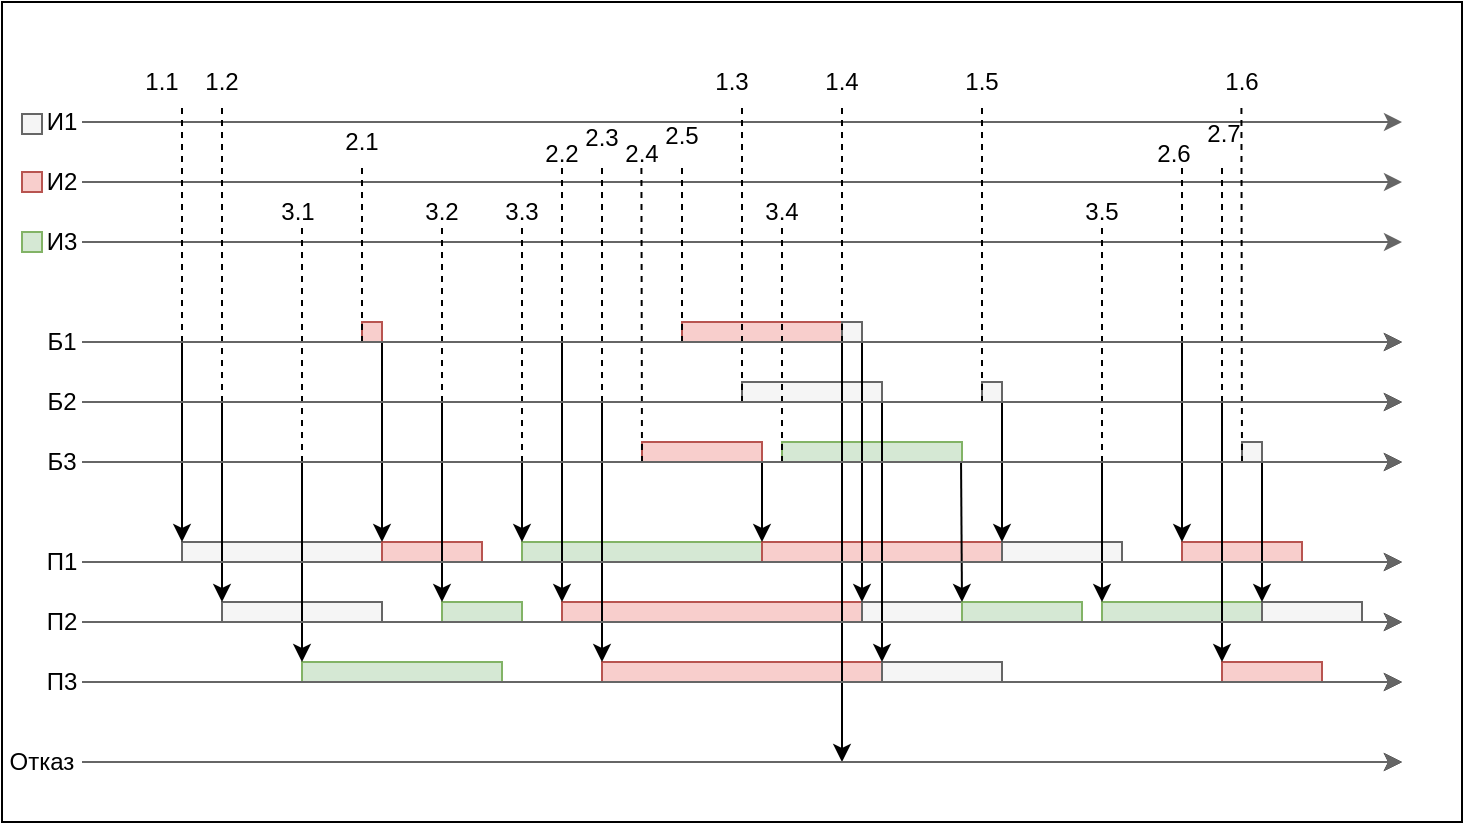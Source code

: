 <mxfile version="13.1.11" type="google"><diagram id="P4KelBFsb7Eq7L1B6fY-" name="Page-1"><mxGraphModel dx="1038" dy="548" grid="1" gridSize="10" guides="1" tooltips="1" connect="1" arrows="1" fold="1" page="1" pageScale="1" pageWidth="850" pageHeight="1100" math="0" shadow="0"><root><mxCell id="0"/><mxCell id="1" parent="0"/><mxCell id="coFmP9_aXo-xj6HqGYXJ-178" value="" style="rounded=0;whiteSpace=wrap;html=1;shadow=0;glass=0;comic=0;gradientColor=none;" vertex="1" parent="1"><mxGeometry x="40" y="420" width="730" height="410" as="geometry"/></mxCell><mxCell id="coFmP9_aXo-xj6HqGYXJ-79" value="" style="rounded=0;whiteSpace=wrap;html=1;fillColor=#f8cecc;strokeColor=#b85450;" vertex="1" parent="1"><mxGeometry x="340" y="750" width="140" height="10" as="geometry"/></mxCell><mxCell id="coFmP9_aXo-xj6HqGYXJ-73" value="" style="rounded=0;whiteSpace=wrap;html=1;fillColor=#f8cecc;strokeColor=#b85450;" vertex="1" parent="1"><mxGeometry x="320" y="720" width="150" height="10" as="geometry"/></mxCell><mxCell id="coFmP9_aXo-xj6HqGYXJ-66" value="" style="rounded=0;whiteSpace=wrap;html=1;fillColor=#d5e8d4;strokeColor=#82b366;" vertex="1" parent="1"><mxGeometry x="300" y="690" width="120" height="10" as="geometry"/></mxCell><mxCell id="coFmP9_aXo-xj6HqGYXJ-25" value="" style="rounded=0;whiteSpace=wrap;html=1;fillColor=#f5f5f5;strokeColor=#666666;fontColor=#333333;shadow=0;glass=0;comic=0;gradientColor=none;" vertex="1" parent="1"><mxGeometry x="130" y="690" width="100" height="10" as="geometry"/></mxCell><mxCell id="coFmP9_aXo-xj6HqGYXJ-83" value="" style="rounded=0;whiteSpace=wrap;html=1;fillColor=#f8cecc;strokeColor=#b85450;" vertex="1" parent="1"><mxGeometry x="380" y="580" width="80" height="10" as="geometry"/></mxCell><mxCell id="coFmP9_aXo-xj6HqGYXJ-97" value="" style="rounded=0;whiteSpace=wrap;html=1;fillColor=#f5f5f5;strokeColor=#666666;fontColor=#333333;" vertex="1" parent="1"><mxGeometry x="460" y="580" width="10" height="10" as="geometry"/></mxCell><mxCell id="coFmP9_aXo-xj6HqGYXJ-89" value="" style="rounded=0;whiteSpace=wrap;html=1;fillColor=#f5f5f5;strokeColor=#666666;fontColor=#333333;" vertex="1" parent="1"><mxGeometry x="410" y="610" width="70" height="10" as="geometry"/></mxCell><mxCell id="coFmP9_aXo-xj6HqGYXJ-113" value="" style="rounded=0;whiteSpace=wrap;html=1;fillColor=#f5f5f5;strokeColor=#666666;fontColor=#333333;" vertex="1" parent="1"><mxGeometry x="530" y="610" width="10" height="10" as="geometry"/></mxCell><mxCell id="coFmP9_aXo-xj6HqGYXJ-80" value="" style="rounded=0;whiteSpace=wrap;html=1;fillColor=#f8cecc;strokeColor=#b85450;" vertex="1" parent="1"><mxGeometry x="360" y="640" width="60" height="10" as="geometry"/></mxCell><mxCell id="coFmP9_aXo-xj6HqGYXJ-119" value="" style="rounded=0;whiteSpace=wrap;html=1;fillColor=#d5e8d4;strokeColor=#82b366;" vertex="1" parent="1"><mxGeometry x="430" y="640" width="90" height="10" as="geometry"/></mxCell><mxCell id="coFmP9_aXo-xj6HqGYXJ-132" value="" style="rounded=0;whiteSpace=wrap;html=1;fillColor=#f5f5f5;strokeColor=#666666;fontColor=#333333;" vertex="1" parent="1"><mxGeometry x="660" y="640" width="10" height="10" as="geometry"/></mxCell><mxCell id="coFmP9_aXo-xj6HqGYXJ-91" value="" style="rounded=0;whiteSpace=wrap;html=1;fillColor=#f8cecc;strokeColor=#b85450;" vertex="1" parent="1"><mxGeometry x="420" y="690" width="120" height="10" as="geometry"/></mxCell><mxCell id="coFmP9_aXo-xj6HqGYXJ-102" value="" style="rounded=0;whiteSpace=wrap;html=1;fillColor=#f5f5f5;strokeColor=#666666;fontColor=#333333;" vertex="1" parent="1"><mxGeometry x="470" y="720" width="50" height="10" as="geometry"/></mxCell><mxCell id="coFmP9_aXo-xj6HqGYXJ-110" value="" style="rounded=0;whiteSpace=wrap;html=1;fillColor=#d5e8d4;strokeColor=#82b366;" vertex="1" parent="1"><mxGeometry x="520" y="720" width="60" height="10" as="geometry"/></mxCell><mxCell id="coFmP9_aXo-xj6HqGYXJ-134" value="" style="rounded=0;whiteSpace=wrap;html=1;fillColor=#f5f5f5;strokeColor=#666666;fontColor=#333333;" vertex="1" parent="1"><mxGeometry x="540" y="690" width="60" height="10" as="geometry"/></mxCell><mxCell id="coFmP9_aXo-xj6HqGYXJ-122" value="" style="rounded=0;whiteSpace=wrap;html=1;fillColor=#f8cecc;strokeColor=#b85450;" vertex="1" parent="1"><mxGeometry x="630" y="690" width="60" height="10" as="geometry"/></mxCell><mxCell id="coFmP9_aXo-xj6HqGYXJ-93" value="" style="rounded=0;whiteSpace=wrap;html=1;fillColor=#d5e8d4;strokeColor=#82b366;" vertex="1" parent="1"><mxGeometry x="590" y="720" width="80" height="10" as="geometry"/></mxCell><mxCell id="coFmP9_aXo-xj6HqGYXJ-115" value="" style="rounded=0;whiteSpace=wrap;html=1;fillColor=#f5f5f5;strokeColor=#666666;fontColor=#333333;" vertex="1" parent="1"><mxGeometry x="670" y="720" width="50" height="10" as="geometry"/></mxCell><mxCell id="coFmP9_aXo-xj6HqGYXJ-125" value="" style="rounded=0;whiteSpace=wrap;html=1;fillColor=#f8cecc;strokeColor=#b85450;" vertex="1" parent="1"><mxGeometry x="650" y="750" width="50" height="10" as="geometry"/></mxCell><mxCell id="coFmP9_aXo-xj6HqGYXJ-105" value="" style="rounded=0;whiteSpace=wrap;html=1;fillColor=#f5f5f5;strokeColor=#666666;fontColor=#333333;" vertex="1" parent="1"><mxGeometry x="480" y="750" width="60" height="10" as="geometry"/></mxCell><mxCell id="coFmP9_aXo-xj6HqGYXJ-36" value="" style="rounded=0;whiteSpace=wrap;html=1;fillColor=#d5e8d4;strokeColor=#82b366;" vertex="1" parent="1"><mxGeometry x="190" y="750" width="100" height="10" as="geometry"/></mxCell><mxCell id="coFmP9_aXo-xj6HqGYXJ-62" value="" style="rounded=0;whiteSpace=wrap;html=1;fillColor=#d5e8d4;strokeColor=#82b366;" vertex="1" parent="1"><mxGeometry x="260" y="720" width="40" height="10" as="geometry"/></mxCell><mxCell id="coFmP9_aXo-xj6HqGYXJ-56" value="" style="rounded=0;whiteSpace=wrap;html=1;fillColor=#f8cecc;strokeColor=#b85450;shadow=0;" vertex="1" parent="1"><mxGeometry x="230" y="690" width="50" height="10" as="geometry"/></mxCell><mxCell id="coFmP9_aXo-xj6HqGYXJ-31" value="" style="rounded=0;whiteSpace=wrap;html=1;fillColor=#f5f5f5;strokeColor=#666666;fontColor=#333333;" vertex="1" parent="1"><mxGeometry x="150" y="720" width="80" height="10" as="geometry"/></mxCell><mxCell id="coFmP9_aXo-xj6HqGYXJ-48" value="" style="rounded=0;whiteSpace=wrap;html=1;fillColor=#f8cecc;strokeColor=#b85450;" vertex="1" parent="1"><mxGeometry x="220" y="580" width="10" height="10" as="geometry"/></mxCell><mxCell id="coFmP9_aXo-xj6HqGYXJ-2" value="" style="endArrow=classic;html=1;strokeColor=#666666;" edge="1" parent="1"><mxGeometry width="50" height="50" relative="1" as="geometry"><mxPoint x="80" y="480" as="sourcePoint"/><mxPoint x="740" y="480" as="targetPoint"/></mxGeometry></mxCell><mxCell id="coFmP9_aXo-xj6HqGYXJ-3" value="" style="endArrow=classic;html=1;strokeColor=#666666;" edge="1" parent="1"><mxGeometry width="50" height="50" relative="1" as="geometry"><mxPoint x="80" y="510" as="sourcePoint"/><mxPoint x="740" y="510" as="targetPoint"/></mxGeometry></mxCell><mxCell id="coFmP9_aXo-xj6HqGYXJ-4" value="" style="endArrow=classic;html=1;strokeColor=#666666;" edge="1" parent="1"><mxGeometry width="50" height="50" relative="1" as="geometry"><mxPoint x="80" y="540" as="sourcePoint"/><mxPoint x="740" y="540" as="targetPoint"/></mxGeometry></mxCell><mxCell id="coFmP9_aXo-xj6HqGYXJ-5" value="" style="endArrow=classic;html=1;" edge="1" parent="1"><mxGeometry width="50" height="50" relative="1" as="geometry"><mxPoint x="80" y="590" as="sourcePoint"/><mxPoint x="740" y="590" as="targetPoint"/></mxGeometry></mxCell><mxCell id="coFmP9_aXo-xj6HqGYXJ-6" value="" style="endArrow=classic;html=1;" edge="1" parent="1"><mxGeometry width="50" height="50" relative="1" as="geometry"><mxPoint x="80" y="620" as="sourcePoint"/><mxPoint x="740" y="620" as="targetPoint"/></mxGeometry></mxCell><mxCell id="coFmP9_aXo-xj6HqGYXJ-7" value="" style="endArrow=classic;html=1;" edge="1" parent="1"><mxGeometry width="50" height="50" relative="1" as="geometry"><mxPoint x="80" y="650" as="sourcePoint"/><mxPoint x="740" y="650" as="targetPoint"/></mxGeometry></mxCell><mxCell id="coFmP9_aXo-xj6HqGYXJ-8" value="" style="endArrow=classic;html=1;" edge="1" parent="1"><mxGeometry width="50" height="50" relative="1" as="geometry"><mxPoint x="80" y="700" as="sourcePoint"/><mxPoint x="740" y="700" as="targetPoint"/></mxGeometry></mxCell><mxCell id="coFmP9_aXo-xj6HqGYXJ-9" value="" style="endArrow=classic;html=1;" edge="1" parent="1"><mxGeometry width="50" height="50" relative="1" as="geometry"><mxPoint x="80" y="730" as="sourcePoint"/><mxPoint x="740" y="730" as="targetPoint"/></mxGeometry></mxCell><mxCell id="coFmP9_aXo-xj6HqGYXJ-10" value="" style="endArrow=classic;html=1;" edge="1" parent="1"><mxGeometry width="50" height="50" relative="1" as="geometry"><mxPoint x="80" y="760" as="sourcePoint"/><mxPoint x="740" y="760" as="targetPoint"/></mxGeometry></mxCell><mxCell id="coFmP9_aXo-xj6HqGYXJ-11" value="" style="endArrow=classic;html=1;" edge="1" parent="1"><mxGeometry width="50" height="50" relative="1" as="geometry"><mxPoint x="80" y="800" as="sourcePoint"/><mxPoint x="740" y="800" as="targetPoint"/></mxGeometry></mxCell><mxCell id="coFmP9_aXo-xj6HqGYXJ-12" value="И1" style="text;html=1;strokeColor=none;fillColor=none;align=center;verticalAlign=middle;whiteSpace=wrap;rounded=0;" vertex="1" parent="1"><mxGeometry x="50" y="470" width="40" height="20" as="geometry"/></mxCell><mxCell id="coFmP9_aXo-xj6HqGYXJ-13" value="И2" style="text;html=1;strokeColor=none;fillColor=none;align=center;verticalAlign=middle;whiteSpace=wrap;rounded=0;" vertex="1" parent="1"><mxGeometry x="50" y="500" width="40" height="20" as="geometry"/></mxCell><mxCell id="coFmP9_aXo-xj6HqGYXJ-14" value="И3" style="text;html=1;strokeColor=none;fillColor=none;align=center;verticalAlign=middle;whiteSpace=wrap;rounded=0;" vertex="1" parent="1"><mxGeometry x="50" y="530" width="40" height="20" as="geometry"/></mxCell><mxCell id="coFmP9_aXo-xj6HqGYXJ-15" value="Б1" style="text;html=1;strokeColor=none;fillColor=none;align=center;verticalAlign=middle;whiteSpace=wrap;rounded=0;" vertex="1" parent="1"><mxGeometry x="50" y="580" width="40" height="20" as="geometry"/></mxCell><mxCell id="coFmP9_aXo-xj6HqGYXJ-16" value="Б2" style="text;html=1;strokeColor=none;fillColor=none;align=center;verticalAlign=middle;whiteSpace=wrap;rounded=0;" vertex="1" parent="1"><mxGeometry x="50" y="610" width="40" height="20" as="geometry"/></mxCell><mxCell id="coFmP9_aXo-xj6HqGYXJ-17" value="Б3" style="text;html=1;strokeColor=none;fillColor=none;align=center;verticalAlign=middle;whiteSpace=wrap;rounded=0;" vertex="1" parent="1"><mxGeometry x="50" y="640" width="40" height="20" as="geometry"/></mxCell><mxCell id="coFmP9_aXo-xj6HqGYXJ-18" value="П1" style="text;html=1;strokeColor=none;fillColor=none;align=center;verticalAlign=middle;whiteSpace=wrap;rounded=0;" vertex="1" parent="1"><mxGeometry x="50" y="690" width="40" height="20" as="geometry"/></mxCell><mxCell id="coFmP9_aXo-xj6HqGYXJ-19" value="П2" style="text;html=1;strokeColor=none;fillColor=none;align=center;verticalAlign=middle;whiteSpace=wrap;rounded=0;" vertex="1" parent="1"><mxGeometry x="50" y="720" width="40" height="20" as="geometry"/></mxCell><mxCell id="coFmP9_aXo-xj6HqGYXJ-20" value="П3" style="text;html=1;strokeColor=none;fillColor=none;align=center;verticalAlign=middle;whiteSpace=wrap;rounded=0;" vertex="1" parent="1"><mxGeometry x="50" y="750" width="40" height="20" as="geometry"/></mxCell><mxCell id="coFmP9_aXo-xj6HqGYXJ-22" value="Отказ" style="text;html=1;strokeColor=none;fillColor=none;align=center;verticalAlign=middle;whiteSpace=wrap;rounded=0;" vertex="1" parent="1"><mxGeometry x="40" y="790" width="40" height="20" as="geometry"/></mxCell><mxCell id="coFmP9_aXo-xj6HqGYXJ-23" value="" style="endArrow=none;dashed=1;html=1;" edge="1" parent="1"><mxGeometry width="50" height="50" relative="1" as="geometry"><mxPoint x="130" y="590" as="sourcePoint"/><mxPoint x="130" y="470" as="targetPoint"/></mxGeometry></mxCell><mxCell id="coFmP9_aXo-xj6HqGYXJ-24" value="" style="endArrow=classic;html=1;" edge="1" parent="1"><mxGeometry width="50" height="50" relative="1" as="geometry"><mxPoint x="130" y="590" as="sourcePoint"/><mxPoint x="130" y="690" as="targetPoint"/></mxGeometry></mxCell><mxCell id="coFmP9_aXo-xj6HqGYXJ-33" value="" style="endArrow=classic;html=1;entryX=0;entryY=0;entryDx=0;entryDy=0;" edge="1" parent="1" target="coFmP9_aXo-xj6HqGYXJ-31"><mxGeometry width="50" height="50" relative="1" as="geometry"><mxPoint x="150.0" y="620" as="sourcePoint"/><mxPoint x="150.0" y="730" as="targetPoint"/></mxGeometry></mxCell><mxCell id="coFmP9_aXo-xj6HqGYXJ-34" value="" style="endArrow=none;dashed=1;html=1;" edge="1" parent="1"><mxGeometry width="50" height="50" relative="1" as="geometry"><mxPoint x="150.0" y="620" as="sourcePoint"/><mxPoint x="150" y="470" as="targetPoint"/></mxGeometry></mxCell><mxCell id="coFmP9_aXo-xj6HqGYXJ-35" value="" style="endArrow=none;dashed=1;html=1;" edge="1" parent="1"><mxGeometry width="50" height="50" relative="1" as="geometry"><mxPoint x="190" y="650" as="sourcePoint"/><mxPoint x="190.0" y="530" as="targetPoint"/></mxGeometry></mxCell><mxCell id="coFmP9_aXo-xj6HqGYXJ-46" value="" style="endArrow=classic;html=1;" edge="1" parent="1"><mxGeometry width="50" height="50" relative="1" as="geometry"><mxPoint x="190.0" y="650" as="sourcePoint"/><mxPoint x="190" y="750" as="targetPoint"/></mxGeometry></mxCell><mxCell id="coFmP9_aXo-xj6HqGYXJ-47" value="" style="endArrow=none;dashed=1;html=1;" edge="1" parent="1"><mxGeometry width="50" height="50" relative="1" as="geometry"><mxPoint x="220" y="590" as="sourcePoint"/><mxPoint x="220" y="500" as="targetPoint"/></mxGeometry></mxCell><mxCell id="coFmP9_aXo-xj6HqGYXJ-53" value="" style="endArrow=classic;html=1;" edge="1" parent="1"><mxGeometry width="50" height="50" relative="1" as="geometry"><mxPoint x="230" y="590" as="sourcePoint"/><mxPoint x="230" y="690" as="targetPoint"/></mxGeometry></mxCell><mxCell id="coFmP9_aXo-xj6HqGYXJ-59" value="" style="endArrow=none;dashed=1;html=1;" edge="1" parent="1"><mxGeometry width="50" height="50" relative="1" as="geometry"><mxPoint x="260" y="620" as="sourcePoint"/><mxPoint x="260" y="530" as="targetPoint"/></mxGeometry></mxCell><mxCell id="coFmP9_aXo-xj6HqGYXJ-61" value="" style="endArrow=classic;html=1;entryX=0;entryY=0;entryDx=0;entryDy=0;" edge="1" parent="1" target="coFmP9_aXo-xj6HqGYXJ-62"><mxGeometry width="50" height="50" relative="1" as="geometry"><mxPoint x="260.0" y="620" as="sourcePoint"/><mxPoint x="260.0" y="730" as="targetPoint"/></mxGeometry></mxCell><mxCell id="coFmP9_aXo-xj6HqGYXJ-64" value="" style="endArrow=none;dashed=1;html=1;" edge="1" parent="1"><mxGeometry width="50" height="50" relative="1" as="geometry"><mxPoint x="300" y="650" as="sourcePoint"/><mxPoint x="300" y="530" as="targetPoint"/></mxGeometry></mxCell><mxCell id="coFmP9_aXo-xj6HqGYXJ-65" value="" style="endArrow=classic;html=1;" edge="1" parent="1"><mxGeometry width="50" height="50" relative="1" as="geometry"><mxPoint x="300" y="650" as="sourcePoint"/><mxPoint x="300" y="690" as="targetPoint"/></mxGeometry></mxCell><mxCell id="coFmP9_aXo-xj6HqGYXJ-67" value="" style="endArrow=none;dashed=1;html=1;" edge="1" parent="1"><mxGeometry width="50" height="50" relative="1" as="geometry"><mxPoint x="320" y="590" as="sourcePoint"/><mxPoint x="320" y="500" as="targetPoint"/></mxGeometry></mxCell><mxCell id="coFmP9_aXo-xj6HqGYXJ-68" value="" style="endArrow=none;dashed=1;html=1;" edge="1" parent="1"><mxGeometry width="50" height="50" relative="1" as="geometry"><mxPoint x="340" y="620" as="sourcePoint"/><mxPoint x="340" y="500" as="targetPoint"/></mxGeometry></mxCell><mxCell id="coFmP9_aXo-xj6HqGYXJ-69" value="" style="endArrow=none;dashed=1;html=1;" edge="1" parent="1"><mxGeometry width="50" height="50" relative="1" as="geometry"><mxPoint x="360" y="650" as="sourcePoint"/><mxPoint x="359.71" y="500" as="targetPoint"/></mxGeometry></mxCell><mxCell id="coFmP9_aXo-xj6HqGYXJ-70" value="" style="endArrow=none;dashed=1;html=1;" edge="1" parent="1"><mxGeometry width="50" height="50" relative="1" as="geometry"><mxPoint x="380" y="590" as="sourcePoint"/><mxPoint x="380" y="500" as="targetPoint"/></mxGeometry></mxCell><mxCell id="coFmP9_aXo-xj6HqGYXJ-71" value="" style="endArrow=classic;html=1;" edge="1" parent="1"><mxGeometry width="50" height="50" relative="1" as="geometry"><mxPoint x="320" y="590" as="sourcePoint"/><mxPoint x="320" y="720" as="targetPoint"/></mxGeometry></mxCell><mxCell id="coFmP9_aXo-xj6HqGYXJ-72" value="" style="endArrow=classic;html=1;" edge="1" parent="1"><mxGeometry width="50" height="50" relative="1" as="geometry"><mxPoint x="340" y="620" as="sourcePoint"/><mxPoint x="340" y="750" as="targetPoint"/></mxGeometry></mxCell><mxCell id="coFmP9_aXo-xj6HqGYXJ-85" value="" style="endArrow=none;dashed=1;html=1;" edge="1" parent="1"><mxGeometry width="50" height="50" relative="1" as="geometry"><mxPoint x="410" y="620" as="sourcePoint"/><mxPoint x="410" y="470" as="targetPoint"/></mxGeometry></mxCell><mxCell id="coFmP9_aXo-xj6HqGYXJ-90" value="" style="endArrow=classic;html=1;" edge="1" parent="1"><mxGeometry width="50" height="50" relative="1" as="geometry"><mxPoint x="420" y="650" as="sourcePoint"/><mxPoint x="420" y="690" as="targetPoint"/></mxGeometry></mxCell><mxCell id="coFmP9_aXo-xj6HqGYXJ-92" value="" style="endArrow=none;dashed=1;html=1;" edge="1" parent="1"><mxGeometry width="50" height="50" relative="1" as="geometry"><mxPoint x="430" y="650" as="sourcePoint"/><mxPoint x="430" y="530" as="targetPoint"/></mxGeometry></mxCell><mxCell id="coFmP9_aXo-xj6HqGYXJ-96" value="" style="endArrow=none;dashed=1;html=1;exitX=1;exitY=1;exitDx=0;exitDy=0;" edge="1" parent="1" source="coFmP9_aXo-xj6HqGYXJ-83"><mxGeometry width="50" height="50" relative="1" as="geometry"><mxPoint x="460" y="570" as="sourcePoint"/><mxPoint x="460" y="470" as="targetPoint"/></mxGeometry></mxCell><mxCell id="coFmP9_aXo-xj6HqGYXJ-99" value="" style="endArrow=classic;html=1;" edge="1" parent="1"><mxGeometry width="50" height="50" relative="1" as="geometry"><mxPoint x="460" y="590" as="sourcePoint"/><mxPoint x="460" y="800" as="targetPoint"/></mxGeometry></mxCell><mxCell id="coFmP9_aXo-xj6HqGYXJ-101" value="" style="endArrow=classic;html=1;" edge="1" parent="1"><mxGeometry width="50" height="50" relative="1" as="geometry"><mxPoint x="470" y="590" as="sourcePoint"/><mxPoint x="470" y="720" as="targetPoint"/></mxGeometry></mxCell><mxCell id="coFmP9_aXo-xj6HqGYXJ-104" value="" style="endArrow=classic;html=1;" edge="1" parent="1"><mxGeometry width="50" height="50" relative="1" as="geometry"><mxPoint x="480" y="620" as="sourcePoint"/><mxPoint x="480" y="750" as="targetPoint"/></mxGeometry></mxCell><mxCell id="coFmP9_aXo-xj6HqGYXJ-108" value="" style="endArrow=none;dashed=1;html=1;" edge="1" parent="1"><mxGeometry width="50" height="50" relative="1" as="geometry"><mxPoint x="530" y="620" as="sourcePoint"/><mxPoint x="530" y="470" as="targetPoint"/></mxGeometry></mxCell><mxCell id="coFmP9_aXo-xj6HqGYXJ-107" value="" style="endArrow=classic;html=1;" edge="1" parent="1"><mxGeometry width="50" height="50" relative="1" as="geometry"><mxPoint x="519.52" y="650" as="sourcePoint"/><mxPoint x="520" y="720" as="targetPoint"/></mxGeometry></mxCell><mxCell id="coFmP9_aXo-xj6HqGYXJ-112" value="" style="endArrow=classic;html=1;" edge="1" parent="1" target="coFmP9_aXo-xj6HqGYXJ-113"><mxGeometry width="50" height="50" relative="1" as="geometry"><mxPoint x="530" y="620" as="sourcePoint"/><mxPoint x="530" y="620" as="targetPoint"/></mxGeometry></mxCell><mxCell id="coFmP9_aXo-xj6HqGYXJ-114" value="" style="endArrow=classic;html=1;" edge="1" parent="1"><mxGeometry width="50" height="50" relative="1" as="geometry"><mxPoint x="540.0" y="620" as="sourcePoint"/><mxPoint x="540" y="690" as="targetPoint"/></mxGeometry></mxCell><mxCell id="coFmP9_aXo-xj6HqGYXJ-117" value="" style="endArrow=none;dashed=1;html=1;" edge="1" parent="1"><mxGeometry width="50" height="50" relative="1" as="geometry"><mxPoint x="590" y="650" as="sourcePoint"/><mxPoint x="590" y="530" as="targetPoint"/></mxGeometry></mxCell><mxCell id="coFmP9_aXo-xj6HqGYXJ-118" value="" style="endArrow=classic;html=1;" edge="1" parent="1"><mxGeometry width="50" height="50" relative="1" as="geometry"><mxPoint x="590" y="650" as="sourcePoint"/><mxPoint x="590" y="720" as="targetPoint"/></mxGeometry></mxCell><mxCell id="coFmP9_aXo-xj6HqGYXJ-120" value="" style="endArrow=none;dashed=1;html=1;" edge="1" parent="1"><mxGeometry width="50" height="50" relative="1" as="geometry"><mxPoint x="630" y="590" as="sourcePoint"/><mxPoint x="630" y="500" as="targetPoint"/></mxGeometry></mxCell><mxCell id="coFmP9_aXo-xj6HqGYXJ-121" value="" style="endArrow=classic;html=1;" edge="1" parent="1"><mxGeometry width="50" height="50" relative="1" as="geometry"><mxPoint x="630" y="590" as="sourcePoint"/><mxPoint x="630" y="690" as="targetPoint"/></mxGeometry></mxCell><mxCell id="coFmP9_aXo-xj6HqGYXJ-123" value="" style="endArrow=none;dashed=1;html=1;" edge="1" parent="1"><mxGeometry width="50" height="50" relative="1" as="geometry"><mxPoint x="650" y="620" as="sourcePoint"/><mxPoint x="650" y="500" as="targetPoint"/></mxGeometry></mxCell><mxCell id="coFmP9_aXo-xj6HqGYXJ-124" value="" style="endArrow=classic;html=1;" edge="1" parent="1"><mxGeometry width="50" height="50" relative="1" as="geometry"><mxPoint x="650" y="620" as="sourcePoint"/><mxPoint x="650" y="750" as="targetPoint"/></mxGeometry></mxCell><mxCell id="coFmP9_aXo-xj6HqGYXJ-126" value="" style="endArrow=none;dashed=1;html=1;" edge="1" parent="1"><mxGeometry width="50" height="50" relative="1" as="geometry"><mxPoint x="660" y="650" as="sourcePoint"/><mxPoint x="659.71" y="470" as="targetPoint"/></mxGeometry></mxCell><mxCell id="coFmP9_aXo-xj6HqGYXJ-133" value="" style="endArrow=classic;html=1;" edge="1" parent="1"><mxGeometry width="50" height="50" relative="1" as="geometry"><mxPoint x="670" y="650" as="sourcePoint"/><mxPoint x="670" y="720" as="targetPoint"/></mxGeometry></mxCell><mxCell id="coFmP9_aXo-xj6HqGYXJ-135" value="1.5" style="text;html=1;strokeColor=none;fillColor=none;align=center;verticalAlign=middle;whiteSpace=wrap;rounded=0;" vertex="1" parent="1"><mxGeometry x="510" y="450" width="40" height="20" as="geometry"/></mxCell><mxCell id="coFmP9_aXo-xj6HqGYXJ-136" value="1.3" style="text;html=1;strokeColor=none;fillColor=none;align=center;verticalAlign=middle;whiteSpace=wrap;rounded=0;" vertex="1" parent="1"><mxGeometry x="385" y="450" width="40" height="20" as="geometry"/></mxCell><mxCell id="coFmP9_aXo-xj6HqGYXJ-137" value="1.4" style="text;html=1;strokeColor=none;fillColor=none;align=center;verticalAlign=middle;whiteSpace=wrap;rounded=0;" vertex="1" parent="1"><mxGeometry x="440" y="450" width="40" height="20" as="geometry"/></mxCell><mxCell id="coFmP9_aXo-xj6HqGYXJ-139" value="1.1" style="text;html=1;strokeColor=none;fillColor=none;align=center;verticalAlign=middle;whiteSpace=wrap;rounded=0;" vertex="1" parent="1"><mxGeometry x="100" y="450" width="40" height="20" as="geometry"/></mxCell><mxCell id="coFmP9_aXo-xj6HqGYXJ-141" value="1.2" style="text;html=1;strokeColor=none;fillColor=none;align=center;verticalAlign=middle;whiteSpace=wrap;rounded=0;" vertex="1" parent="1"><mxGeometry x="130" y="450" width="40" height="20" as="geometry"/></mxCell><mxCell id="coFmP9_aXo-xj6HqGYXJ-143" value="1.6" style="text;html=1;strokeColor=none;fillColor=none;align=center;verticalAlign=middle;whiteSpace=wrap;rounded=0;" vertex="1" parent="1"><mxGeometry x="640" y="450" width="40" height="20" as="geometry"/></mxCell><mxCell id="coFmP9_aXo-xj6HqGYXJ-145" value="3.1" style="text;html=1;strokeColor=none;fillColor=none;align=center;verticalAlign=middle;whiteSpace=wrap;rounded=0;" vertex="1" parent="1"><mxGeometry x="168" y="515" width="40" height="20" as="geometry"/></mxCell><mxCell id="coFmP9_aXo-xj6HqGYXJ-147" value="3.2" style="text;html=1;strokeColor=none;fillColor=none;align=center;verticalAlign=middle;whiteSpace=wrap;rounded=0;" vertex="1" parent="1"><mxGeometry x="240" y="515" width="40" height="20" as="geometry"/></mxCell><mxCell id="coFmP9_aXo-xj6HqGYXJ-151" value="3.3" style="text;html=1;strokeColor=none;fillColor=none;align=center;verticalAlign=middle;whiteSpace=wrap;rounded=0;" vertex="1" parent="1"><mxGeometry x="280" y="515" width="40" height="20" as="geometry"/></mxCell><mxCell id="coFmP9_aXo-xj6HqGYXJ-152" value="3.4" style="text;html=1;strokeColor=none;fillColor=none;align=center;verticalAlign=middle;whiteSpace=wrap;rounded=0;" vertex="1" parent="1"><mxGeometry x="410" y="515" width="40" height="20" as="geometry"/></mxCell><mxCell id="coFmP9_aXo-xj6HqGYXJ-153" value="3.5" style="text;html=1;strokeColor=none;fillColor=none;align=center;verticalAlign=middle;whiteSpace=wrap;rounded=0;" vertex="1" parent="1"><mxGeometry x="570" y="515" width="40" height="20" as="geometry"/></mxCell><mxCell id="coFmP9_aXo-xj6HqGYXJ-154" value="2.1" style="text;html=1;strokeColor=none;fillColor=none;align=center;verticalAlign=middle;whiteSpace=wrap;rounded=0;" vertex="1" parent="1"><mxGeometry x="200" y="480" width="40" height="20" as="geometry"/></mxCell><mxCell id="coFmP9_aXo-xj6HqGYXJ-155" value="2.2" style="text;html=1;strokeColor=none;fillColor=none;align=center;verticalAlign=middle;whiteSpace=wrap;rounded=0;" vertex="1" parent="1"><mxGeometry x="300" y="486" width="40" height="20" as="geometry"/></mxCell><mxCell id="coFmP9_aXo-xj6HqGYXJ-156" value="2.3" style="text;html=1;strokeColor=none;fillColor=none;align=center;verticalAlign=middle;whiteSpace=wrap;rounded=0;" vertex="1" parent="1"><mxGeometry x="320" y="478" width="40" height="20" as="geometry"/></mxCell><mxCell id="coFmP9_aXo-xj6HqGYXJ-157" value="2.4" style="text;html=1;strokeColor=none;fillColor=none;align=center;verticalAlign=middle;whiteSpace=wrap;rounded=0;" vertex="1" parent="1"><mxGeometry x="340" y="486" width="40" height="20" as="geometry"/></mxCell><mxCell id="coFmP9_aXo-xj6HqGYXJ-158" value="2.5" style="text;html=1;strokeColor=none;fillColor=none;align=center;verticalAlign=middle;whiteSpace=wrap;rounded=0;" vertex="1" parent="1"><mxGeometry x="360" y="477" width="40" height="20" as="geometry"/></mxCell><mxCell id="coFmP9_aXo-xj6HqGYXJ-160" value="2.6" style="text;html=1;strokeColor=none;fillColor=none;align=center;verticalAlign=middle;whiteSpace=wrap;rounded=0;" vertex="1" parent="1"><mxGeometry x="606" y="486" width="40" height="20" as="geometry"/></mxCell><mxCell id="coFmP9_aXo-xj6HqGYXJ-161" value="2.7" style="text;html=1;strokeColor=none;fillColor=none;align=center;verticalAlign=middle;whiteSpace=wrap;rounded=0;" vertex="1" parent="1"><mxGeometry x="631" y="476" width="40" height="20" as="geometry"/></mxCell><mxCell id="coFmP9_aXo-xj6HqGYXJ-170" value="" style="endArrow=classic;html=1;strokeColor=#666666;" edge="1" parent="1"><mxGeometry width="50" height="50" relative="1" as="geometry"><mxPoint x="80" y="800" as="sourcePoint"/><mxPoint x="740" y="800" as="targetPoint"/></mxGeometry></mxCell><mxCell id="coFmP9_aXo-xj6HqGYXJ-171" value="" style="endArrow=classic;html=1;strokeColor=#666666;" edge="1" parent="1"><mxGeometry width="50" height="50" relative="1" as="geometry"><mxPoint x="80" y="760" as="sourcePoint"/><mxPoint x="740" y="760" as="targetPoint"/></mxGeometry></mxCell><mxCell id="coFmP9_aXo-xj6HqGYXJ-172" value="" style="endArrow=classic;html=1;strokeColor=#666666;" edge="1" parent="1"><mxGeometry width="50" height="50" relative="1" as="geometry"><mxPoint x="80" y="730" as="sourcePoint"/><mxPoint x="740" y="730" as="targetPoint"/></mxGeometry></mxCell><mxCell id="coFmP9_aXo-xj6HqGYXJ-173" value="" style="endArrow=classic;html=1;strokeColor=#666666;" edge="1" parent="1"><mxGeometry width="50" height="50" relative="1" as="geometry"><mxPoint x="80" y="700" as="sourcePoint"/><mxPoint x="740" y="700" as="targetPoint"/></mxGeometry></mxCell><mxCell id="coFmP9_aXo-xj6HqGYXJ-174" value="" style="endArrow=classic;html=1;strokeColor=#666666;" edge="1" parent="1"><mxGeometry width="50" height="50" relative="1" as="geometry"><mxPoint x="80" y="650" as="sourcePoint"/><mxPoint x="740" y="650" as="targetPoint"/></mxGeometry></mxCell><mxCell id="coFmP9_aXo-xj6HqGYXJ-175" value="" style="endArrow=classic;html=1;strokeColor=#666666;" edge="1" parent="1"><mxGeometry width="50" height="50" relative="1" as="geometry"><mxPoint x="80" y="620" as="sourcePoint"/><mxPoint x="740" y="620" as="targetPoint"/></mxGeometry></mxCell><mxCell id="coFmP9_aXo-xj6HqGYXJ-176" value="" style="endArrow=classic;html=1;strokeColor=#666666;" edge="1" parent="1"><mxGeometry width="50" height="50" relative="1" as="geometry"><mxPoint x="80" y="590" as="sourcePoint"/><mxPoint x="740" y="590" as="targetPoint"/></mxGeometry></mxCell><mxCell id="coFmP9_aXo-xj6HqGYXJ-179" value="" style="whiteSpace=wrap;html=1;aspect=fixed;rounded=0;shadow=0;glass=0;comic=0;fillColor=#f5f5f5;strokeColor=#666666;fontColor=#333333;" vertex="1" parent="1"><mxGeometry x="50" y="476" width="10" height="10" as="geometry"/></mxCell><mxCell id="coFmP9_aXo-xj6HqGYXJ-180" value="" style="whiteSpace=wrap;html=1;aspect=fixed;rounded=0;shadow=0;glass=0;comic=0;fillColor=#f8cecc;strokeColor=#b85450;" vertex="1" parent="1"><mxGeometry x="50" y="505" width="10" height="10" as="geometry"/></mxCell><mxCell id="coFmP9_aXo-xj6HqGYXJ-181" value="" style="whiteSpace=wrap;html=1;aspect=fixed;rounded=0;shadow=0;glass=0;comic=0;fillColor=#d5e8d4;strokeColor=#82b366;" vertex="1" parent="1"><mxGeometry x="50" y="535" width="10" height="10" as="geometry"/></mxCell></root></mxGraphModel></diagram></mxfile>